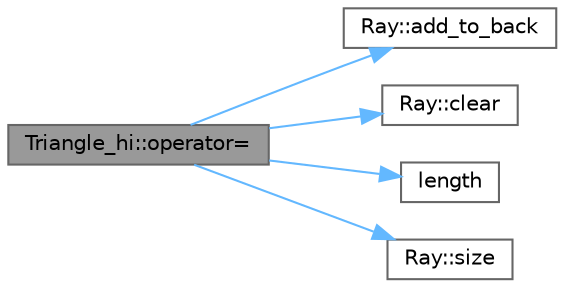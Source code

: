 digraph "Triangle_hi::operator="
{
 // LATEX_PDF_SIZE
  bgcolor="transparent";
  edge [fontname=Helvetica,fontsize=10,labelfontname=Helvetica,labelfontsize=10];
  node [fontname=Helvetica,fontsize=10,shape=box,height=0.2,width=0.4];
  rankdir="LR";
  Node1 [label="Triangle_hi::operator=",height=0.2,width=0.4,color="gray40", fillcolor="grey60", style="filled", fontcolor="black",tooltip=" "];
  Node1 -> Node2 [color="steelblue1",style="solid"];
  Node2 [label="Ray::add_to_back",height=0.2,width=0.4,color="grey40", fillcolor="white", style="filled",URL="$class_ray.html#a935a6504b1f2952b2b6ee6f148262c27",tooltip=" "];
  Node1 -> Node3 [color="steelblue1",style="solid"];
  Node3 [label="Ray::clear",height=0.2,width=0.4,color="grey40", fillcolor="white", style="filled",URL="$class_ray.html#afd1c0c2a8a8ba2a26c29d283d20888db",tooltip=" "];
  Node1 -> Node4 [color="steelblue1",style="solid"];
  Node4 [label="length",height=0.2,width=0.4,color="grey40", fillcolor="white", style="filled",URL="$_point_8cpp.html#a080f7d6cc44f79a18cfd8f27fd6033ee",tooltip=" "];
  Node1 -> Node5 [color="steelblue1",style="solid"];
  Node5 [label="Ray::size",height=0.2,width=0.4,color="grey40", fillcolor="white", style="filled",URL="$class_ray.html#a5433e5f6205bb963ddb43519022553b4",tooltip=" "];
}
